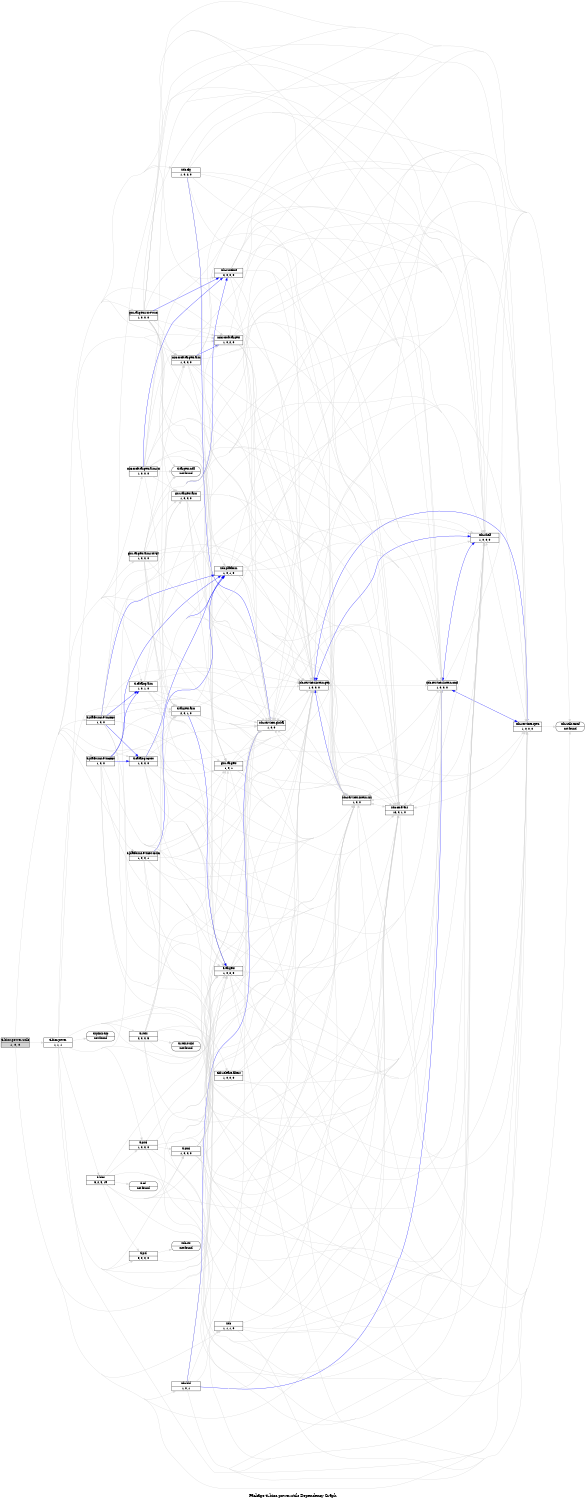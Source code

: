 digraph dependencies {
    label="\nPackage ti.bios.power.utils Dependency Graph";
    size="7.5,10";
    rankdir=LR;
    ranksep=".75";
    concentrate="true";
    node [fixedsize=true, width=1.5, style=filled, color=black];
    node [font=Helvetica, fontsize=12, fillcolor=lightgrey];
    ti_bios_power_utils [shape=record,label="ti.bios.power.utils|1, 0, 0", URL="package.rel.xml"];
    node [fontsize=10, fillcolor=white];

    edge [style=solid, color=blue]

    edge [style=solid, color=lightgrey]
    microsoft_targets_arm [shape=record,label="microsoft.targets.arm|1, 0, 0, 0", URL="../../../../../../../../../../../rtree/install/trees/products/xdcprod/xdcprod-j61/product/Linux/xdctools_3_10_05_61/packages/microsoft/targets/arm/package/package.rel.svg"];
    ti_bios_power_utils -> microsoft_targets_arm;
    xdc_cfg [shape=record,label="xdc.cfg|1, 0, 2, 0", URL="../../../../../../../../../../../rtree/install/trees/products/xdcprod/xdcprod-j61/product/Linux/xdctools_3_10_05_61/packages/xdc/cfg/package/package.rel.svg"];
    ti_bios_power_utils -> xdc_cfg;
    gnu_targets_rts470uC [shape=record,label="gnu.targets.rts470uC|1, 0, 0, 0", URL="../../../../../../../../../../../rtree/install/trees/products/xdcprod/xdcprod-j61/product/Linux/xdctools_3_10_05_61/packages/gnu/targets/rts470uC/package/package.rel.svg"];
    ti_bios_power_utils -> gnu_targets_rts470uC;
    xdc_services_global [shape=record,label="xdc.services.global|1, 0, 0", URL="../../../../../../../../../../../rtree/install/trees/products/xdcprod/xdcprod-j61/product/Linux/xdctools_3_10_05_61/packages/xdc/services/global/package/package.rel.svg"];
    ti_bios_power_utils -> xdc_services_global;
    xdc_services_intern_gen [shape=record,label="xdc.services.intern.gen|1, 0, 0, 0", URL="../../../../../../../../../../../rtree/install/trees/products/xdcprod/xdcprod-j61/product/Linux/xdctools_3_10_05_61/packages/xdc/services/intern/gen/package/package.rel.svg"];
    ti_bios_power_utils -> xdc_services_intern_gen;
    gnu_targets [shape=record,label="gnu.targets|1, 0, 1", URL="../../../../../../../../../../../rtree/install/trees/products/xdcprod/xdcprod-j61/product/Linux/xdctools_3_10_05_61/packages/gnu/targets/package/package.rel.svg"];
    ti_bios_power_utils -> gnu_targets;
    ti_catalog_c6000 [shape=record,label="ti.catalog.c6000|1, 0, 0, 0", URL="../../../../../../../../../../../rtree/install/trees/products/xdcprod/xdcprod-j61/product/Linux/xdctools_3_10_05_61/packages/ti/catalog/c6000/package/package.rel.svg"];
    ti_bios_power_utils -> ti_catalog_c6000;
    microsoft_targets_arm_rts [shape=record,label="microsoft.targets.arm.rts|1, 0, 0, 0", URL="../../../../../../../../../../../rtree/install/trees/products/xdcprod/xdcprod-j61/product/Linux/xdctools_3_10_05_61/packages/microsoft/targets/arm/rts/package/package.rel.svg"];
    ti_bios_power_utils -> microsoft_targets_arm_rts;
    xdc_runtime [shape=record,label="xdc.runtime|2, 0, 0, 0", URL="../../../../../../../../../../../rtree/install/trees/products/xdcprod/xdcprod-j61/product/Linux/xdctools_3_10_05_61/packages/xdc/runtime/package/package.rel.svg"];
    ti_bios_power_utils -> xdc_runtime;
    xdc_services_intern_xsr [shape=record,label="xdc.services.intern.xsr|1, 0, 0", URL="../../../../../../../../../../../rtree/install/trees/products/xdcprod/xdcprod-j61/product/Linux/xdctools_3_10_05_61/packages/xdc/services/intern/xsr/package/package.rel.svg"];
    ti_bios_power_utils -> xdc_services_intern_xsr;
    xdc_platform [shape=record,label="xdc.platform|1, 0, 1, 0", URL="../../../../../../../../../../../rtree/install/trees/products/xdcprod/xdcprod-j61/product/Linux/xdctools_3_10_05_61/packages/xdc/platform/package/package.rel.svg"];
    ti_bios_power_utils -> xdc_platform;
    xdc_services_spec [shape=record,label="xdc.services.spec|1, 0, 0, 0", URL="../../../../../../../../../../../rtree/install/trees/products/xdcprod/xdcprod-j61/product/Linux/xdctools_3_10_05_61/packages/xdc/services/spec/package/package.rel.svg"];
    ti_bios_power_utils -> xdc_services_spec;
    xdc [shape=record,label="xdc|1, 1, 1, 0", URL="../../../../../../../../../../../rtree/install/trees/products/xdcprod/xdcprod-j61/product/Linux/xdctools_3_10_05_61/packages/xdc/package/package.rel.svg"];
    ti_bios_power_utils -> xdc;
    ti_platforms_evm2530 [shape=record,label="ti.platforms.evm2530|1, 0, 0", URL="../../../../../../../../../../../rtree/install/trees/products/xdcprod/xdcprod-j61/product/Linux/xdctools_3_10_05_61/packages/ti/platforms/evm2530/package/package.rel.svg"];
    ti_bios_power_utils -> ti_platforms_evm2530;
    ti_targets [shape=record,label="ti.targets|1, 0, 2, 0", URL="../../../../../../../../../../../rtree/install/trees/products/xdcprod/xdcprod-j61/product/Linux/xdctools_3_10_05_61/packages/ti/targets/package/package.rel.svg"];
    ti_bios_power_utils -> ti_targets;
    xdc_shelf [shape=record,label="xdc.shelf|1, 0, 0, 0", URL="../../../../../../../../../../../rtree/install/trees/products/xdcprod/xdcprod-j61/product/Linux/xdctools_3_10_05_61/packages/xdc/shelf/package/package.rel.svg"];
    ti_bios_power_utils -> xdc_shelf;
    xdc_services_intern_cmd [shape=record,label="xdc.services.intern.cmd|1, 0, 0, 0", URL="../../../../../../../../../../../rtree/install/trees/products/xdcprod/xdcprod-j61/product/Linux/xdctools_3_10_05_61/packages/xdc/services/intern/cmd/package/package.rel.svg"];
    ti_bios_power_utils -> xdc_services_intern_cmd;
    ti_bios_power [shape=record,label="ti.bios.power|1, 1, 1", URL="../../package/package.rel.svg"];
    ti_bios_power_utils -> ti_bios_power;
    gnu_targets_arm [shape=record,label="gnu.targets.arm|1, 0, 0, 0", URL="../../../../../../../../../../../rtree/install/trees/products/xdcprod/xdcprod-j61/product/Linux/xdctools_3_10_05_61/packages/gnu/targets/arm/package/package.rel.svg"];
    ti_bios_power_utils -> gnu_targets_arm;
    xdc_corevers [shape=record,label="xdc.corevers|16, 0, 1, 0", URL="../../../../../../../../../../../rtree/install/trees/products/xdcprod/xdcprod-j61/product/Linux/xdctools_3_10_05_61/packages/xdc/corevers/package/package.rel.svg"];
    ti_bios_power_utils -> xdc_corevers;
    ti_platforms_evmDM6446 [shape=record,label="ti.platforms.evmDM6446|1, 0, 0, 1", URL="../../../../../../../../../../../rtree/install/trees/products/xdcprod/xdcprod-j61/product/Linux/xdctools_3_10_05_61/packages/ti/platforms/evmDM6446/package/package.rel.svg"];
    ti_bios_power_utils -> ti_platforms_evmDM6446;
    ti_catalog_arm [shape=record,label="ti.catalog.arm|1, 0, 1, 0", URL="../../../../../../../../../../../rtree/install/trees/products/xdcprod/xdcprod-j61/product/Linux/xdctools_3_10_05_61/packages/ti/catalog/arm/package/package.rel.svg"];
    ti_bios_power_utils -> ti_catalog_arm;
    xdc_bld [shape=record,label="xdc.bld|1, 0, 1", URL="../../../../../../../../../../../rtree/install/trees/products/xdcprod/xdcprod-j61/product/Linux/xdctools_3_10_05_61/packages/xdc/bld/package/package.rel.svg"];
    ti_bios_power_utils -> xdc_bld;
    ti_platforms_evm3530 [shape=record,label="ti.platforms.evm3530|1, 0, 0", URL="../../../../../../../../../../../rtree/install/trees/products/xdcprod/xdcprod-j61/product/Linux/xdctools_3_10_05_61/packages/ti/platforms/evm3530/package/package.rel.svg"];
    ti_bios_power_utils -> ti_platforms_evm3530;
    microsoft_targets [shape=record,label="microsoft.targets|1, 0, 2, 0", URL="../../../../../../../../../../../rtree/install/trees/products/xdcprod/xdcprod-j61/product/Linux/xdctools_3_10_05_61/packages/microsoft/targets/package/package.rel.svg"];
    ti_bios_power_utils -> microsoft_targets;
    gnu_targets_arm_rtsv5T [shape=record,label="gnu.targets.arm.rtsv5T|1, 0, 0, 0", URL="../../../../../../../../../../../rtree/install/trees/products/xdcprod/xdcprod-j61/product/Linux/xdctools_3_10_05_61/packages/gnu/targets/arm/rtsv5T/package/package.rel.svg"];
    ti_bios_power_utils -> gnu_targets_arm_rtsv5T;

    edge [style=solid, color=blue]
    gnu_targets_arm_rtsv5T -> xdc_runtime;

    edge [style=solid, color=lightgrey]
    gnu_targets_arm_rtsv5T -> xdc_services_intern_gen;
    gnu_targets_arm_rtsv5T -> xdc_corevers;
    gnu_targets_arm_rtsv5T -> xdc_runtime;
    gnu_targets_arm_rtsv5T -> gnu_targets_arm;
    gnu_targets_arm_rtsv5T -> xdc_services_intern_xsr;
    ti_targets_nda [shape=record,label="ti.targets.nda|not found"style=rounded, ];
    gnu_targets_arm_rtsv5T -> ti_targets_nda;
    gnu_targets_arm_rtsv5T -> microsoft_targets_arm;
    gnu_targets_arm_rtsv5T -> xdc_services_intern_cmd;
    ti_targets_arm [shape=record,label="ti.targets.arm|2, 0, 1, 0", URL="../../../../../../../../../../../rtree/install/trees/products/xdcprod/xdcprod-j61/product/Linux/xdctools_3_10_05_61/packages/ti/targets/arm/package/package.rel.svg"];
    gnu_targets_arm_rtsv5T -> ti_targets_arm;
    gnu_targets_arm_rtsv5T -> xdc_services_global;
    gnu_targets_arm_rtsv5T -> xdc_shelf;
    gnu_targets_arm_rtsv5T -> xdc_services_spec;
    gnu_targets_arm_rtsv5T -> microsoft_targets;
    xdc_utils_tconf [shape=record,label="xdc.utils.tconf|not found"style=rounded, ];
    gnu_targets_arm_rtsv5T -> xdc_utils_tconf;
    gnu_targets_arm_rtsv5T -> gnu_targets;
    gnu_targets_arm_rtsv5T -> ti_targets;

    edge [style=solid, color=blue]

    edge [style=solid, color=lightgrey]

    edge [style=solid, color=blue]
    ti_targets_arm -> ti_targets;

    edge [style=solid, color=lightgrey]
    ti_targets_arm -> xdc_corevers;
    ti_targets_arm -> xdc_services_spec;
    ti_targets_arm -> xdc_services_intern_cmd;
    ti_targets_arm -> xdc_services_intern_xsr;
    ti_targets_arm -> xdc_shelf;
    ti_targets_arm -> xdc_services_global;
    ti_targets_arm -> xdc_services_intern_gen;
    ti_targets_arm -> ti_targets;
    ti_targets_arm -> xdc_utils_tconf;

    edge [style=solid, color=blue]

    edge [style=solid, color=lightgrey]

    edge [style=solid, color=blue]

    edge [style=solid, color=lightgrey]
    microsoft_targets -> xdc_corevers;
    microsoft_targets -> xdc_services_spec;
    microsoft_targets -> xdc_services_intern_cmd;
    microsoft_targets -> xdc_services_intern_xsr;
    microsoft_targets -> xdc_shelf;
    microsoft_targets -> xdc_services_global;
    microsoft_targets -> xdc_services_intern_gen;
    microsoft_targets -> xdc_utils_tconf;

    edge [style=solid, color=blue]
    ti_platforms_evm3530 -> ti_catalog_c6000;
    ti_platforms_evm3530 -> ti_catalog_arm;
    ti_platforms_evm3530 -> xdc_platform;

    edge [style=solid, color=lightgrey]
    ti_platforms_evm3530 -> ti_catalog_c6000;
    ti_platforms_evm3530 -> ti_targets_arm;
    ti_platforms_evm3530 -> xdc_shelf;
    ti_platforms_evm3530 -> xdc_services_intern_cmd;
    ti_platforms_evm3530 -> xdc_services_intern_xsr;
    ti_platforms_evm3530 -> xdc_services_global;
    ti_platforms_evm3530 -> xdc_services_spec;
    ti_platforms_evm3530 -> xdc_platform;
    ti_platforms_evm3530 -> xdc_services_intern_gen;
    ti_platforms_evm3530 -> ti_targets;
    ti_platforms_evm3530 -> ti_catalog_arm;
    ti_platforms_evm3530 -> xdc_corevers;
    ti_platforms_evm3530 -> gnu_targets;

    edge [style=solid, color=blue]
    xdc_bld -> xdc_services_global;
    xdc_bld -> xdc_services_intern_cmd;

    edge [style=solid, color=lightgrey]
    xdc_bld -> xdc_corevers;
    xdc_bld -> xdc_services_spec;
    xdc_bld -> xdc_services_intern_cmd;
    xdc_bld -> xdc;
    xdc_bld -> xdc_services_intern_xsr;
    xdc_bld -> xdc_shelf;
    xdc_bld -> xdc_services_global;
    xdc_bld -> xdc_services_intern_gen;
    xdc_bld -> xdc_utils_tconf;

    edge [style=solid, color=blue]
    ti_catalog_arm -> xdc_platform;

    edge [style=solid, color=lightgrey]
    ti_catalog_arm -> ti_targets_arm;
    ti_catalog_arm -> xdc_shelf;
    ti_catalog_arm -> xdc_services_intern_cmd;
    ti_catalog_arm -> xdc_services_global;
    ti_catalog_arm -> xdc_services_intern_xsr;
    ti_catalog_arm -> xdc_services_spec;
    ti_catalog_arm -> xdc_platform;
    ti_catalog_arm -> xdc_services_intern_gen;
    ti_catalog_arm -> ti_targets;
    ti_catalog_arm -> xdc_corevers;
    ti_catalog_arm -> gnu_targets;

    edge [style=solid, color=blue]
    ti_platforms_evmDM6446 -> xdc_platform;

    edge [style=solid, color=lightgrey]
    ti_platforms_evmDM6446 -> ti_targets_arm;
    ti_platforms_evmDM6446 -> xdc_shelf;
    ti_platforms_evmDM6446 -> xdc_services_intern_cmd;
    ti_platforms_evmDM6446 -> xdc_services_global;
    ti_platforms_evmDM6446 -> xdc_services_intern_xsr;
    ti_platforms_evmDM6446 -> xdc_services_spec;
    ti_platforms_evmDM6446 -> xdc_platform;
    ti_platforms_evmDM6446 -> xdc_services_intern_gen;
    ti_platforms_evmDM6446 -> ti_targets;
    ti_platforms_evmDM6446 -> xdc_corevers;
    ti_platforms_evmDM6446 -> gnu_targets;

    edge [style=solid, color=blue]

    edge [style=solid, color=lightgrey]
    xdc_corevers -> xdc_services_spec;
    xdc_corevers -> xdc_services_intern_cmd;
    xdc_corevers -> xdc_services_intern_xsr;
    xdc_corevers -> xdc_shelf;
    xdc_corevers -> xdc_services_global;
    xdc_corevers -> xdc_services_intern_gen;
    xdc_corevers -> xdc_utils_tconf;

    edge [style=solid, color=blue]

    edge [style=solid, color=lightgrey]
    gnu_targets_arm -> xdc_corevers;
    gnu_targets_arm -> xdc_services_spec;
    gnu_targets_arm -> gnu_targets;
    gnu_targets_arm -> xdc_services_intern_cmd;
    gnu_targets_arm -> xdc_services_intern_xsr;
    gnu_targets_arm -> xdc_shelf;
    gnu_targets_arm -> xdc_services_global;
    gnu_targets_arm -> xdc_services_intern_gen;
    gnu_targets_arm -> xdc_utils_tconf;

    edge [style=solid, color=blue]

    edge [style=solid, color=lightgrey]
    ti_bios_power -> microsoft_targets_arm;
    ti_bios_power -> xdc_services_global;
    ti_bios_power -> xdc_services_intern_gen;
    dsplink_dsp [shape=record,label="dsplink.dsp|not found"style=rounded, ];
    ti_bios_power -> dsplink_dsp;
    ti_bios_power -> gnu_targets;
    ti_rtdx [shape=record,label="ti.rtdx|2, 0, 0, 5", URL="../../../../../../../../../../../vtree/library/trees/sabios/sabios-m06/product/ccsv4/Linux/bios_5_41_00_06/packages/ti/rtdx/package/package.rel.svg"];
    ti_bios_power -> ti_rtdx;
    ti_pscl [shape=record,label="ti.pscl|1, 0, 0, 0", URL="../../../../../../../../../../../vtree/library/trees/sabios/sabios-m06/product/ccsv4/Linux/bios_5_41_00_06/packages/ti/pscl/package/package.rel.svg"];
    ti_bios_power -> ti_pscl;
    ti_bios_power -> xdc_services_spec;
    ti_bios_power -> xdc_services_intern_xsr;
    ti_psl [shape=record,label="ti.psl|5, 0, 0, 0", URL="../../../../../../../../../../../vtree/library/trees/sabios/sabios-m06/product/ccsv4/Linux/bios_5_41_00_06/packages/ti/psl/package/package.rel.svg"];
    ti_bios_power -> ti_psl;
    ti_bios [shape=record,label="ti.bios|5, 2, 5, 19", URL="../../../../../../../../../../../vtree/library/trees/sabios/sabios-m06/product/ccsv4/Linux/bios_5_41_00_06/packages/ti/bios/package/package.rel.svg"];
    ti_bios_power -> ti_bios;
    ti_bios_power -> ti_targets;
    ti_bios_power -> xdc_shelf;
    ti_bios_power -> xdc_services_intern_cmd;
    ti_bios_power -> gnu_targets_arm;
    ti_bios_power -> xdc_corevers;
    ti_pmi [shape=record,label="ti.pmi|1, 0, 0, 0", URL="../../../../../../../../../../../vtree/library/trees/sabios/sabios-m06/product/ccsv4/Linux/bios_5_41_00_06/packages/ti/pmi/package/package.rel.svg"];
    ti_bios_power -> ti_pmi;
    ti_bios_power -> microsoft_targets;

    edge [style=solid, color=blue]

    edge [style=solid, color=lightgrey]
    ti_pmi -> xdc_corevers;
    ti_pmi -> ti_targets;
    ti_pmi -> xdc_services_spec;
    ti_pmi -> xdc_services_intern_cmd;
    ti_pmi -> xdc_services_intern_xsr;
    ti_pmi -> xdc_services_intern_gen;
    ti_pmi -> xdc_shelf;
    ti_pmi -> xdc_services_global;

    edge [style=solid, color=blue]

    edge [style=solid, color=lightgrey]
    ti_bios -> xdc_services_intern_gen;
    ti_bios -> ti_pscl;
    ti_bios -> ti_pmi;
    ti_bios -> xdc_shelf;
    ti_bios -> xdc_services_intern_xsr;
    ti_bios -> xdc_services_spec;
    ti_bios -> ti_targets;
    ti_bios -> xdc_services_intern_cmd;
    ti_bios -> xdc_services_global;
    ti_csl [shape=record,label="ti.csl|not found"style=rounded, ];
    ti_bios -> ti_csl;
    ti_bios -> xdc_corevers;
    ti_bios -> ti_psl;

    edge [style=solid, color=blue]

    edge [style=solid, color=lightgrey]

    edge [style=solid, color=blue]

    edge [style=solid, color=lightgrey]
    ti_psl -> ti_targets;
    xdc_rts [shape=record,label="xdc.rts|not found"style=rounded, ];
    ti_psl -> xdc_rts;

    edge [style=solid, color=blue]

    edge [style=solid, color=lightgrey]

    edge [style=solid, color=blue]

    edge [style=solid, color=lightgrey]
    ti_pscl -> xdc_corevers;
    ti_pscl -> ti_targets;
    ti_pscl -> xdc_services_spec;
    ti_pscl -> xdc_services_intern_cmd;
    ti_pscl -> xdc_services_intern_xsr;
    ti_pscl -> xdc_services_intern_gen;
    ti_pscl -> xdc_shelf;
    ti_pscl -> ti_pmi;
    ti_pscl -> xdc_services_global;

    edge [style=solid, color=blue]

    edge [style=solid, color=lightgrey]
    ti_rtdx -> xdc_services_intern_xsr;
    ti_rtdx -> ti_targets_nda;
    ti_rtdx -> xdc_services_intern_cmd;
    ti_rtdx -> xdc_services_spec;
    ti_rtdx -> xdc_shelf;
    ti_rtdx -> xdc_services_global;
    tisb_release_filters [shape=record,label="tisb.release.filters|1, 0, 0, 0", URL="../../../../../../../../../../../toolsrc/library/toolsD19/packages/tisb/release/filters/package/package.rel.svg"];
    ti_rtdx -> tisb_release_filters;
    ti_rtdx -> xdc_corevers;
    ti_rtdx -> xdc_services_intern_gen;
    ti_rtdx -> ti_targets_arm;
    ti_rtdx -> ti_targets;
    ti_rtdx_build [shape=record,label="ti.rtdx.build|not found"style=rounded, ];
    ti_rtdx -> ti_rtdx_build;

    edge [style=solid, color=blue]

    edge [style=solid, color=lightgrey]

    edge [style=solid, color=blue]

    edge [style=solid, color=lightgrey]
    tisb_release_filters -> xdc_services_intern_gen;
    tisb_release_filters -> xdc_shelf;
    tisb_release_filters -> xdc_services_global;
    tisb_release_filters -> xdc_services_spec;
    tisb_release_filters -> xdc_services_intern_cmd;
    tisb_release_filters -> xdc_corevers;
    tisb_release_filters -> xdc_services_intern_xsr;

    edge [style=solid, color=blue]

    edge [style=solid, color=lightgrey]

    edge [style=solid, color=blue]
    xdc_services_intern_cmd -> xdc_shelf;
    xdc_services_intern_cmd -> xdc_services_spec;
    xdc_services_intern_cmd -> xdc_services_global;
    xdc_services_intern_cmd -> xdc_services_intern_gen;

    edge [style=solid, color=lightgrey]
    xdc_services_intern_cmd -> xdc_corevers;
    xdc_services_intern_cmd -> xdc_services_spec;
    xdc_services_intern_cmd -> xdc_services_intern_xsr;
    xdc_services_intern_cmd -> xdc_shelf;
    xdc_services_intern_cmd -> xdc_services_global;
    xdc_services_intern_cmd -> xdc_services_intern_gen;
    xdc_services_intern_cmd -> xdc_utils_tconf;

    edge [style=solid, color=blue]

    edge [style=solid, color=lightgrey]
    xdc_shelf -> xdc_corevers;
    xdc_shelf -> xdc_services_spec;
    xdc_shelf -> xdc_services_intern_cmd;
    xdc_shelf -> xdc_services_intern_xsr;
    xdc_shelf -> xdc_services_global;
    xdc_shelf -> xdc_services_intern_gen;
    xdc_shelf -> xdc_utils_tconf;

    edge [style=solid, color=blue]

    edge [style=solid, color=lightgrey]
    ti_targets -> xdc_corevers;
    ti_targets -> xdc_services_spec;
    ti_targets -> xdc_services_intern_cmd;
    ti_targets -> xdc_services_intern_xsr;
    ti_targets -> xdc_shelf;
    ti_targets -> xdc_services_global;
    ti_targets -> xdc_services_intern_gen;
    ti_targets -> xdc_utils_tconf;

    edge [style=solid, color=blue]
    ti_platforms_evm2530 -> ti_catalog_c6000;
    ti_platforms_evm2530 -> ti_catalog_arm;
    ti_platforms_evm2530 -> xdc_platform;

    edge [style=solid, color=lightgrey]
    ti_platforms_evm2530 -> ti_catalog_c6000;
    ti_platforms_evm2530 -> ti_targets_arm;
    ti_platforms_evm2530 -> xdc_shelf;
    ti_platforms_evm2530 -> xdc_services_intern_cmd;
    ti_platforms_evm2530 -> xdc_services_intern_xsr;
    ti_platforms_evm2530 -> xdc_services_global;
    ti_platforms_evm2530 -> xdc_services_spec;
    ti_platforms_evm2530 -> xdc_platform;
    ti_platforms_evm2530 -> xdc_services_intern_gen;
    ti_platforms_evm2530 -> ti_targets;
    ti_platforms_evm2530 -> ti_catalog_arm;
    ti_platforms_evm2530 -> xdc_corevers;
    ti_platforms_evm2530 -> gnu_targets;

    edge [style=solid, color=blue]

    edge [style=solid, color=lightgrey]
    xdc -> xdc_corevers;
    xdc -> xdc_services_spec;
    xdc -> xdc_services_intern_cmd;
    xdc -> xdc_services_intern_xsr;
    xdc -> xdc_shelf;
    xdc -> xdc_services_global;
    xdc -> xdc_services_intern_gen;
    xdc -> xdc_utils_tconf;

    edge [style=solid, color=blue]
    xdc_services_spec -> xdc_shelf;

    edge [style=solid, color=lightgrey]
    xdc_services_spec -> xdc_corevers;
    xdc_services_spec -> xdc_services_intern_cmd;
    xdc_services_spec -> xdc_services_intern_xsr;
    xdc_services_spec -> xdc_shelf;
    xdc_services_spec -> xdc_services_global;
    xdc_services_spec -> xdc_services_intern_gen;
    xdc_services_spec -> xdc_utils_tconf;

    edge [style=solid, color=blue]

    edge [style=solid, color=lightgrey]
    xdc_platform -> xdc_corevers;
    xdc_platform -> xdc_services_spec;
    xdc_platform -> xdc_services_intern_cmd;
    xdc_platform -> xdc_services_intern_xsr;
    xdc_platform -> xdc_shelf;
    xdc_platform -> xdc_services_global;
    xdc_platform -> xdc_services_intern_gen;
    xdc_platform -> xdc_utils_tconf;

    edge [style=solid, color=blue]
    xdc_services_intern_xsr -> xdc_services_global;

    edge [style=solid, color=lightgrey]
    xdc_services_intern_xsr -> xdc_corevers;
    xdc_services_intern_xsr -> xdc_services_spec;
    xdc_services_intern_xsr -> xdc_services_intern_cmd;
    xdc_services_intern_xsr -> xdc_shelf;
    xdc_services_intern_xsr -> xdc_services_global;
    xdc_services_intern_xsr -> xdc_services_intern_gen;
    xdc_services_intern_xsr -> xdc_utils_tconf;

    edge [style=solid, color=blue]

    edge [style=solid, color=lightgrey]
    xdc_runtime -> xdc_corevers;
    xdc_runtime -> xdc_services_spec;
    xdc_runtime -> xdc_services_intern_cmd;
    xdc_runtime -> xdc_services_intern_xsr;
    xdc_runtime -> xdc_shelf;
    xdc_runtime -> xdc_services_global;
    xdc_runtime -> xdc_services_intern_gen;
    xdc_runtime -> xdc_utils_tconf;

    edge [style=solid, color=blue]
    microsoft_targets_arm_rts -> xdc_runtime;

    edge [style=solid, color=lightgrey]
    microsoft_targets_arm_rts -> xdc_services_intern_gen;
    microsoft_targets_arm_rts -> xdc_corevers;
    microsoft_targets_arm_rts -> xdc_runtime;
    microsoft_targets_arm_rts -> gnu_targets_arm;
    microsoft_targets_arm_rts -> xdc_services_intern_xsr;
    microsoft_targets_arm_rts -> ti_targets_nda;
    microsoft_targets_arm_rts -> microsoft_targets_arm;
    microsoft_targets_arm_rts -> xdc_services_intern_cmd;
    microsoft_targets_arm_rts -> xdc_services_global;
    microsoft_targets_arm_rts -> ti_targets_arm;
    microsoft_targets_arm_rts -> xdc_shelf;
    microsoft_targets_arm_rts -> xdc_services_spec;
    microsoft_targets_arm_rts -> microsoft_targets;
    microsoft_targets_arm_rts -> xdc_utils_tconf;
    microsoft_targets_arm_rts -> gnu_targets;
    microsoft_targets_arm_rts -> ti_targets;

    edge [style=solid, color=blue]
    ti_catalog_c6000 -> xdc_platform;

    edge [style=solid, color=lightgrey]
    ti_catalog_c6000 -> ti_targets_arm;
    ti_catalog_c6000 -> xdc_shelf;
    ti_catalog_c6000 -> xdc_services_intern_cmd;
    ti_catalog_c6000 -> xdc_services_global;
    ti_catalog_c6000 -> xdc_services_intern_xsr;
    ti_catalog_c6000 -> xdc_services_spec;
    ti_catalog_c6000 -> xdc_platform;
    ti_catalog_c6000 -> xdc_services_intern_gen;
    ti_catalog_c6000 -> ti_targets;
    ti_catalog_c6000 -> xdc_corevers;
    ti_catalog_c6000 -> gnu_targets;

    edge [style=solid, color=blue]

    edge [style=solid, color=lightgrey]
    gnu_targets -> xdc_corevers;
    gnu_targets -> xdc_services_spec;
    gnu_targets -> xdc_services_intern_cmd;
    gnu_targets -> xdc_services_intern_xsr;
    gnu_targets -> xdc_shelf;
    gnu_targets -> xdc_services_global;
    gnu_targets -> xdc_services_intern_gen;
    gnu_targets -> xdc_utils_tconf;

    edge [style=solid, color=blue]
    xdc_services_intern_gen -> xdc_shelf;
    xdc_services_intern_gen -> xdc_services_spec;
    xdc_services_intern_gen -> xdc_services_global;
    xdc_services_intern_gen -> xdc_services_intern_xsr;

    edge [style=solid, color=lightgrey]
    xdc_services_intern_gen -> xdc_corevers;
    xdc_services_intern_gen -> xdc_services_spec;
    xdc_services_intern_gen -> xdc_services_intern_cmd;
    xdc_services_intern_gen -> xdc_services_intern_xsr;
    xdc_services_intern_gen -> xdc_shelf;
    xdc_services_intern_gen -> xdc_services_global;
    xdc_services_intern_gen -> xdc_utils_tconf;

    edge [style=solid, color=blue]

    edge [style=solid, color=lightgrey]
    xdc_services_global -> xdc_corevers;
    xdc_services_global -> xdc_services_spec;
    xdc_services_global -> xdc_services_intern_cmd;
    xdc_services_global -> xdc_services_intern_xsr;
    xdc_services_global -> xdc_shelf;
    xdc_services_global -> xdc_services_intern_gen;
    xdc_services_global -> xdc_utils_tconf;

    edge [style=solid, color=blue]
    gnu_targets_rts470uC -> xdc_runtime;

    edge [style=solid, color=lightgrey]
    gnu_targets_rts470uC -> xdc_services_intern_gen;
    gnu_targets_rts470uC -> xdc_corevers;
    gnu_targets_rts470uC -> xdc_runtime;
    gnu_targets_rts470uC -> gnu_targets_arm;
    gnu_targets_rts470uC -> xdc_services_intern_xsr;
    gnu_targets_rts470uC -> ti_targets_nda;
    gnu_targets_rts470uC -> microsoft_targets_arm;
    gnu_targets_rts470uC -> xdc_services_intern_cmd;
    gnu_targets_rts470uC -> ti_targets_arm;
    gnu_targets_rts470uC -> xdc_services_global;
    gnu_targets_rts470uC -> xdc_shelf;
    gnu_targets_rts470uC -> xdc_services_spec;
    gnu_targets_rts470uC -> microsoft_targets;
    gnu_targets_rts470uC -> xdc_utils_tconf;
    gnu_targets_rts470uC -> gnu_targets;
    gnu_targets_rts470uC -> ti_targets;

    edge [style=solid, color=blue]
    xdc_cfg -> xdc_services_global;

    edge [style=solid, color=lightgrey]
    xdc_cfg -> xdc_corevers;
    xdc_cfg -> xdc_services_spec;
    xdc_cfg -> xdc_services_intern_cmd;
    xdc_cfg -> xdc_services_intern_xsr;
    xdc_cfg -> xdc_shelf;
    xdc_cfg -> xdc_services_global;
    xdc_cfg -> xdc_services_intern_gen;
    xdc_cfg -> xdc_platform;
    xdc_cfg -> xdc_utils_tconf;

    edge [style=solid, color=blue]
    microsoft_targets_arm -> microsoft_targets;

    edge [style=solid, color=lightgrey]
    microsoft_targets_arm -> xdc_corevers;
    microsoft_targets_arm -> xdc_services_spec;
    microsoft_targets_arm -> microsoft_targets;
    microsoft_targets_arm -> xdc_services_intern_cmd;
    microsoft_targets_arm -> xdc_services_intern_xsr;
    microsoft_targets_arm -> xdc_shelf;
    microsoft_targets_arm -> xdc_services_global;
    microsoft_targets_arm -> xdc_services_intern_gen;
    microsoft_targets_arm -> xdc_utils_tconf;
}
